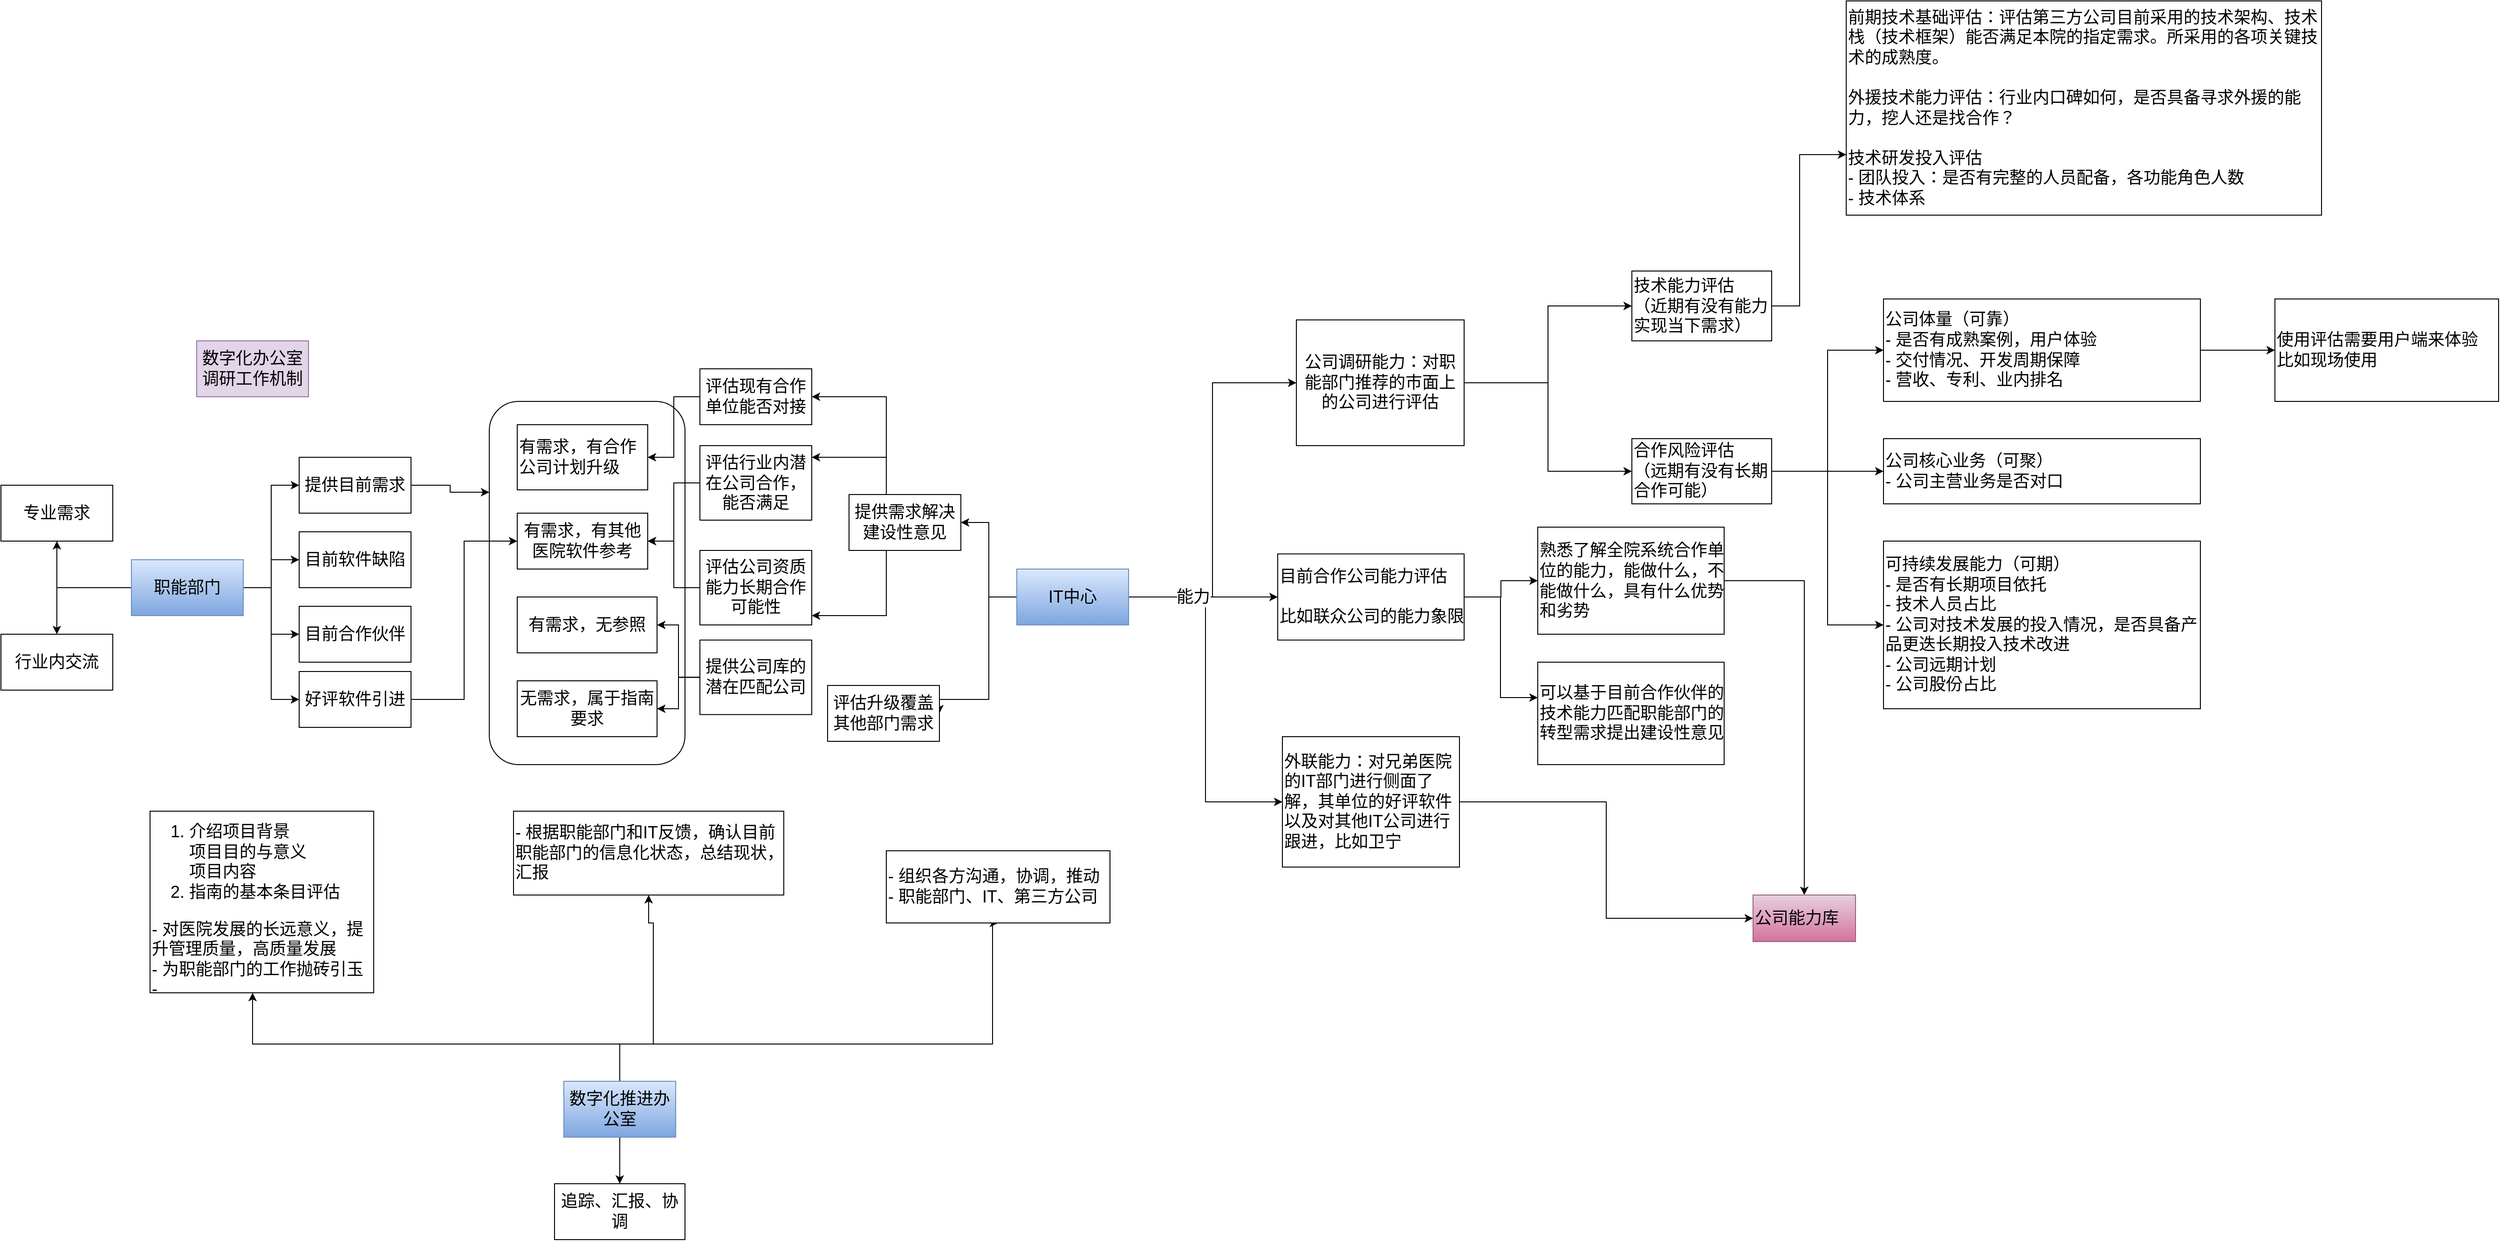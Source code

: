 <mxfile version="16.5.3" type="github">
  <diagram id="6M_3DbEyFA1FZBRwcw8G" name="Page-1">
    <mxGraphModel dx="2117" dy="1796" grid="1" gridSize="10" guides="1" tooltips="1" connect="1" arrows="1" fold="1" page="1" pageScale="1" pageWidth="827" pageHeight="1169" math="0" shadow="0">
      <root>
        <mxCell id="0" />
        <mxCell id="1" parent="0" />
        <mxCell id="uj3Y6mQmVN2Dnn5M9_Hd-3" value="" style="rounded=1;whiteSpace=wrap;html=1;" vertex="1" parent="1">
          <mxGeometry x="344" y="70" width="210" height="390" as="geometry" />
        </mxCell>
        <mxCell id="hiLATxAfCj0K_WwFSRv8-3" value="" style="edgeStyle=orthogonalEdgeStyle;rounded=0;orthogonalLoop=1;jettySize=auto;html=1;fontSize=18;" parent="1" source="hiLATxAfCj0K_WwFSRv8-1" target="hiLATxAfCj0K_WwFSRv8-2" edge="1">
          <mxGeometry relative="1" as="geometry" />
        </mxCell>
        <mxCell id="hiLATxAfCj0K_WwFSRv8-6" style="edgeStyle=orthogonalEdgeStyle;rounded=0;orthogonalLoop=1;jettySize=auto;html=1;entryX=0;entryY=0.5;entryDx=0;entryDy=0;fontSize=18;" parent="1" source="hiLATxAfCj0K_WwFSRv8-1" target="hiLATxAfCj0K_WwFSRv8-5" edge="1">
          <mxGeometry relative="1" as="geometry" />
        </mxCell>
        <mxCell id="hiLATxAfCj0K_WwFSRv8-9" style="edgeStyle=orthogonalEdgeStyle;rounded=0;orthogonalLoop=1;jettySize=auto;html=1;entryX=0;entryY=0.5;entryDx=0;entryDy=0;fontSize=18;" parent="1" source="hiLATxAfCj0K_WwFSRv8-1" target="hiLATxAfCj0K_WwFSRv8-8" edge="1">
          <mxGeometry relative="1" as="geometry" />
        </mxCell>
        <mxCell id="hiLATxAfCj0K_WwFSRv8-69" value="" style="edgeStyle=orthogonalEdgeStyle;rounded=0;orthogonalLoop=1;jettySize=auto;html=1;fontSize=18;" parent="1" source="hiLATxAfCj0K_WwFSRv8-1" target="hiLATxAfCj0K_WwFSRv8-68" edge="1">
          <mxGeometry relative="1" as="geometry" />
        </mxCell>
        <mxCell id="hiLATxAfCj0K_WwFSRv8-71" style="edgeStyle=orthogonalEdgeStyle;rounded=0;orthogonalLoop=1;jettySize=auto;html=1;entryX=0.5;entryY=0;entryDx=0;entryDy=0;fontSize=18;" parent="1" source="hiLATxAfCj0K_WwFSRv8-1" target="hiLATxAfCj0K_WwFSRv8-70" edge="1">
          <mxGeometry relative="1" as="geometry" />
        </mxCell>
        <mxCell id="hiLATxAfCj0K_WwFSRv8-77" style="edgeStyle=orthogonalEdgeStyle;rounded=0;orthogonalLoop=1;jettySize=auto;html=1;entryX=0;entryY=0.5;entryDx=0;entryDy=0;fontSize=18;" parent="1" source="hiLATxAfCj0K_WwFSRv8-1" target="hiLATxAfCj0K_WwFSRv8-76" edge="1">
          <mxGeometry relative="1" as="geometry" />
        </mxCell>
        <mxCell id="hiLATxAfCj0K_WwFSRv8-1" value="职能部门" style="rounded=0;whiteSpace=wrap;html=1;fontSize=18;" parent="1" vertex="1">
          <mxGeometry x="-40" y="240" width="120" height="60" as="geometry" />
        </mxCell>
        <mxCell id="hiLATxAfCj0K_WwFSRv8-2" value="目前软件缺陷" style="rounded=0;whiteSpace=wrap;html=1;fontSize=18;" parent="1" vertex="1">
          <mxGeometry x="140" y="210" width="120" height="60" as="geometry" />
        </mxCell>
        <mxCell id="hiLATxAfCj0K_WwFSRv8-4" value="数字化办公室调研工作机制" style="rounded=0;whiteSpace=wrap;html=1;fontSize=18;strokeColor=#9673a6;fillColor=#e1d5e7;" parent="1" vertex="1">
          <mxGeometry x="30" y="5" width="120" height="60" as="geometry" />
        </mxCell>
        <mxCell id="uj3Y6mQmVN2Dnn5M9_Hd-4" value="" style="edgeStyle=orthogonalEdgeStyle;rounded=0;orthogonalLoop=1;jettySize=auto;html=1;entryX=0;entryY=0.25;entryDx=0;entryDy=0;" edge="1" parent="1" source="hiLATxAfCj0K_WwFSRv8-5" target="uj3Y6mQmVN2Dnn5M9_Hd-3">
          <mxGeometry relative="1" as="geometry" />
        </mxCell>
        <mxCell id="hiLATxAfCj0K_WwFSRv8-5" value="提供目前需求" style="rounded=0;whiteSpace=wrap;html=1;fontSize=18;" parent="1" vertex="1">
          <mxGeometry x="140" y="130" width="120" height="60" as="geometry" />
        </mxCell>
        <mxCell id="hiLATxAfCj0K_WwFSRv8-11" style="edgeStyle=orthogonalEdgeStyle;rounded=0;orthogonalLoop=1;jettySize=auto;html=1;entryX=1;entryY=0.5;entryDx=0;entryDy=0;fontSize=18;" parent="1" source="hiLATxAfCj0K_WwFSRv8-7" target="hiLATxAfCj0K_WwFSRv8-10" edge="1">
          <mxGeometry relative="1" as="geometry" />
        </mxCell>
        <mxCell id="hiLATxAfCj0K_WwFSRv8-33" style="edgeStyle=orthogonalEdgeStyle;rounded=0;orthogonalLoop=1;jettySize=auto;html=1;entryX=1;entryY=0.5;entryDx=0;entryDy=0;fontSize=18;" parent="1" source="hiLATxAfCj0K_WwFSRv8-7" target="hiLATxAfCj0K_WwFSRv8-32" edge="1">
          <mxGeometry relative="1" as="geometry">
            <Array as="points">
              <mxPoint x="880" y="280" />
              <mxPoint x="880" y="390" />
            </Array>
          </mxGeometry>
        </mxCell>
        <mxCell id="hiLATxAfCj0K_WwFSRv8-37" style="edgeStyle=orthogonalEdgeStyle;rounded=0;orthogonalLoop=1;jettySize=auto;html=1;entryX=0;entryY=0.5;entryDx=0;entryDy=0;fontSize=18;" parent="1" source="hiLATxAfCj0K_WwFSRv8-7" target="hiLATxAfCj0K_WwFSRv8-34" edge="1">
          <mxGeometry relative="1" as="geometry" />
        </mxCell>
        <mxCell id="hiLATxAfCj0K_WwFSRv8-38" style="edgeStyle=orthogonalEdgeStyle;rounded=0;orthogonalLoop=1;jettySize=auto;html=1;entryX=0;entryY=0.5;entryDx=0;entryDy=0;fontSize=18;" parent="1" source="hiLATxAfCj0K_WwFSRv8-7" target="hiLATxAfCj0K_WwFSRv8-35" edge="1">
          <mxGeometry relative="1" as="geometry" />
        </mxCell>
        <mxCell id="hiLATxAfCj0K_WwFSRv8-39" style="edgeStyle=orthogonalEdgeStyle;rounded=0;orthogonalLoop=1;jettySize=auto;html=1;entryX=0;entryY=0.5;entryDx=0;entryDy=0;fontSize=18;" parent="1" source="hiLATxAfCj0K_WwFSRv8-7" target="hiLATxAfCj0K_WwFSRv8-36" edge="1">
          <mxGeometry relative="1" as="geometry" />
        </mxCell>
        <mxCell id="hiLATxAfCj0K_WwFSRv8-45" value="能力" style="edgeLabel;html=1;align=center;verticalAlign=middle;resizable=0;points=[];fontSize=18;" parent="hiLATxAfCj0K_WwFSRv8-39" vertex="1" connectable="0">
          <mxGeometry x="-0.641" relative="1" as="geometry">
            <mxPoint as="offset" />
          </mxGeometry>
        </mxCell>
        <mxCell id="hiLATxAfCj0K_WwFSRv8-7" value="IT中心" style="rounded=0;whiteSpace=wrap;html=1;fontSize=18;" parent="1" vertex="1">
          <mxGeometry x="910" y="250" width="120" height="60" as="geometry" />
        </mxCell>
        <mxCell id="hiLATxAfCj0K_WwFSRv8-8" value="目前合作伙伴" style="rounded=0;whiteSpace=wrap;html=1;fontSize=18;" parent="1" vertex="1">
          <mxGeometry x="140" y="290" width="120" height="60" as="geometry" />
        </mxCell>
        <mxCell id="hiLATxAfCj0K_WwFSRv8-27" value="" style="edgeStyle=orthogonalEdgeStyle;rounded=0;orthogonalLoop=1;jettySize=auto;html=1;fontSize=18;" parent="1" source="hiLATxAfCj0K_WwFSRv8-10" target="hiLATxAfCj0K_WwFSRv8-26" edge="1">
          <mxGeometry relative="1" as="geometry">
            <Array as="points">
              <mxPoint x="770" y="130" />
            </Array>
          </mxGeometry>
        </mxCell>
        <mxCell id="hiLATxAfCj0K_WwFSRv8-29" value="" style="edgeStyle=orthogonalEdgeStyle;rounded=0;orthogonalLoop=1;jettySize=auto;html=1;fontSize=18;" parent="1" source="hiLATxAfCj0K_WwFSRv8-10" target="hiLATxAfCj0K_WwFSRv8-28" edge="1">
          <mxGeometry relative="1" as="geometry">
            <Array as="points">
              <mxPoint x="770" y="300" />
            </Array>
          </mxGeometry>
        </mxCell>
        <mxCell id="hiLATxAfCj0K_WwFSRv8-67" style="edgeStyle=orthogonalEdgeStyle;rounded=0;orthogonalLoop=1;jettySize=auto;html=1;fontSize=18;" parent="1" source="hiLATxAfCj0K_WwFSRv8-10" target="hiLATxAfCj0K_WwFSRv8-65" edge="1">
          <mxGeometry relative="1" as="geometry">
            <Array as="points">
              <mxPoint x="770" y="65" />
            </Array>
          </mxGeometry>
        </mxCell>
        <mxCell id="hiLATxAfCj0K_WwFSRv8-10" value="提供需求解决建设性意见" style="rounded=0;whiteSpace=wrap;html=1;fontSize=18;" parent="1" vertex="1">
          <mxGeometry x="730" y="170" width="120" height="60" as="geometry" />
        </mxCell>
        <mxCell id="hiLATxAfCj0K_WwFSRv8-15" value="&lt;div&gt;&lt;ol&gt;&lt;li&gt;&lt;span&gt;介绍项目背景&lt;br&gt;&lt;/span&gt;项目目的与意义&lt;br&gt;项目内容&lt;/li&gt;&lt;li&gt;指南的基本条目评估&lt;br&gt;&lt;/li&gt;&lt;/ol&gt;&lt;/div&gt;&lt;div&gt;&lt;span&gt;- 对医院发展的长远意义，提升管理质量，高质量发展&lt;/span&gt;&lt;br&gt;&lt;/div&gt;&lt;div&gt;&lt;span&gt;- 为职能部门的工作抛砖引玉&amp;nbsp;&lt;/span&gt;&lt;/div&gt;&lt;div&gt;-&amp;nbsp;&lt;span&gt;&lt;br&gt;&lt;/span&gt;&lt;/div&gt;" style="rounded=0;whiteSpace=wrap;html=1;fontSize=18;align=left;" parent="1" vertex="1">
          <mxGeometry x="-20" y="510" width="240" height="195" as="geometry" />
        </mxCell>
        <mxCell id="hiLATxAfCj0K_WwFSRv8-17" style="edgeStyle=orthogonalEdgeStyle;rounded=0;orthogonalLoop=1;jettySize=auto;html=1;fontSize=18;" parent="1" source="hiLATxAfCj0K_WwFSRv8-16" target="hiLATxAfCj0K_WwFSRv8-15" edge="1">
          <mxGeometry relative="1" as="geometry">
            <Array as="points">
              <mxPoint x="484" y="760" />
              <mxPoint x="90" y="760" />
            </Array>
          </mxGeometry>
        </mxCell>
        <mxCell id="hiLATxAfCj0K_WwFSRv8-73" value="" style="edgeStyle=orthogonalEdgeStyle;rounded=0;orthogonalLoop=1;jettySize=auto;html=1;fontSize=18;" parent="1" source="hiLATxAfCj0K_WwFSRv8-16" target="hiLATxAfCj0K_WwFSRv8-72" edge="1">
          <mxGeometry relative="1" as="geometry" />
        </mxCell>
        <mxCell id="hiLATxAfCj0K_WwFSRv8-74" style="edgeStyle=orthogonalEdgeStyle;rounded=0;orthogonalLoop=1;jettySize=auto;html=1;entryX=0.5;entryY=1;entryDx=0;entryDy=0;fontSize=18;" parent="1" source="hiLATxAfCj0K_WwFSRv8-16" target="hiLATxAfCj0K_WwFSRv8-18" edge="1">
          <mxGeometry relative="1" as="geometry">
            <Array as="points">
              <mxPoint x="484" y="760" />
              <mxPoint x="520" y="760" />
              <mxPoint x="520" y="630" />
              <mxPoint x="515" y="630" />
            </Array>
          </mxGeometry>
        </mxCell>
        <mxCell id="hiLATxAfCj0K_WwFSRv8-75" style="edgeStyle=orthogonalEdgeStyle;rounded=0;orthogonalLoop=1;jettySize=auto;html=1;entryX=0.5;entryY=1;entryDx=0;entryDy=0;fontSize=18;" parent="1" source="hiLATxAfCj0K_WwFSRv8-16" target="hiLATxAfCj0K_WwFSRv8-19" edge="1">
          <mxGeometry relative="1" as="geometry">
            <Array as="points">
              <mxPoint x="484" y="760" />
              <mxPoint x="884" y="760" />
            </Array>
          </mxGeometry>
        </mxCell>
        <mxCell id="hiLATxAfCj0K_WwFSRv8-16" value="数字化推进办公室" style="rounded=0;whiteSpace=wrap;html=1;fontSize=18;fillColor=#dae8fc;gradientColor=#7ea6e0;strokeColor=#6c8ebf;" parent="1" vertex="1">
          <mxGeometry x="424" y="800" width="120" height="60" as="geometry" />
        </mxCell>
        <mxCell id="hiLATxAfCj0K_WwFSRv8-18" value="- 根据职能部门和IT反馈，确认目前职能部门的信息化状态，总结现状，汇报" style="rounded=0;whiteSpace=wrap;html=1;fontSize=18;align=left;" parent="1" vertex="1">
          <mxGeometry x="370" y="510" width="290" height="90" as="geometry" />
        </mxCell>
        <mxCell id="hiLATxAfCj0K_WwFSRv8-19" value="&lt;div&gt;&lt;/div&gt;- 组织各方沟通，协调，推动&lt;br&gt;- &lt;span&gt;职能部门、IT、第三方公司&lt;br&gt;&lt;/span&gt;" style="rounded=0;whiteSpace=wrap;html=1;fontSize=18;align=left;" parent="1" vertex="1">
          <mxGeometry x="770" y="552.5" width="240" height="77.5" as="geometry" />
        </mxCell>
        <mxCell id="hiLATxAfCj0K_WwFSRv8-20" value="有需求，无参照" style="rounded=0;whiteSpace=wrap;html=1;fontSize=18;" parent="1" vertex="1">
          <mxGeometry x="374" y="280" width="150" height="60" as="geometry" />
        </mxCell>
        <mxCell id="hiLATxAfCj0K_WwFSRv8-22" value="有需求，有合作公司计划升级" style="rounded=0;whiteSpace=wrap;html=1;fontSize=18;align=left;" parent="1" vertex="1">
          <mxGeometry x="374" y="95" width="140" height="70" as="geometry" />
        </mxCell>
        <mxCell id="hiLATxAfCj0K_WwFSRv8-24" value="无需求，属于指南要求" style="rounded=0;whiteSpace=wrap;html=1;fontSize=18;" parent="1" vertex="1">
          <mxGeometry x="374" y="370" width="150" height="60" as="geometry" />
        </mxCell>
        <mxCell id="uj3Y6mQmVN2Dnn5M9_Hd-7" style="edgeStyle=orthogonalEdgeStyle;rounded=0;orthogonalLoop=1;jettySize=auto;html=1;entryX=1;entryY=0.5;entryDx=0;entryDy=0;" edge="1" parent="1" source="hiLATxAfCj0K_WwFSRv8-26" target="hiLATxAfCj0K_WwFSRv8-30">
          <mxGeometry relative="1" as="geometry" />
        </mxCell>
        <mxCell id="hiLATxAfCj0K_WwFSRv8-26" value="评估行业内潜在公司合作，能否满足" style="rounded=0;whiteSpace=wrap;html=1;fontSize=18;" parent="1" vertex="1">
          <mxGeometry x="570" y="117.5" width="120" height="80" as="geometry" />
        </mxCell>
        <mxCell id="uj3Y6mQmVN2Dnn5M9_Hd-9" style="edgeStyle=orthogonalEdgeStyle;rounded=0;orthogonalLoop=1;jettySize=auto;html=1;entryX=1;entryY=0.5;entryDx=0;entryDy=0;" edge="1" parent="1" source="hiLATxAfCj0K_WwFSRv8-28" target="hiLATxAfCj0K_WwFSRv8-30">
          <mxGeometry relative="1" as="geometry" />
        </mxCell>
        <mxCell id="hiLATxAfCj0K_WwFSRv8-28" value="评估公司资质能力长期合作可能性" style="rounded=0;whiteSpace=wrap;html=1;fontSize=18;" parent="1" vertex="1">
          <mxGeometry x="570" y="230" width="120" height="80" as="geometry" />
        </mxCell>
        <mxCell id="hiLATxAfCj0K_WwFSRv8-30" value="有需求，有其他医院软件参考" style="rounded=0;whiteSpace=wrap;html=1;fontSize=18;" parent="1" vertex="1">
          <mxGeometry x="374" y="190" width="140" height="60" as="geometry" />
        </mxCell>
        <mxCell id="hiLATxAfCj0K_WwFSRv8-32" value="评估升级覆盖其他部门需求" style="rounded=0;whiteSpace=wrap;html=1;fontSize=18;" parent="1" vertex="1">
          <mxGeometry x="707" y="375" width="120" height="60" as="geometry" />
        </mxCell>
        <mxCell id="hiLATxAfCj0K_WwFSRv8-41" value="" style="edgeStyle=orthogonalEdgeStyle;rounded=0;orthogonalLoop=1;jettySize=auto;html=1;fontSize=18;exitX=1;exitY=0.5;exitDx=0;exitDy=0;" parent="1" source="hiLATxAfCj0K_WwFSRv8-46" target="hiLATxAfCj0K_WwFSRv8-40" edge="1">
          <mxGeometry relative="1" as="geometry">
            <Array as="points">
              <mxPoint x="1750" y="-32" />
              <mxPoint x="1750" y="-195" />
            </Array>
          </mxGeometry>
        </mxCell>
        <mxCell id="hiLATxAfCj0K_WwFSRv8-49" style="edgeStyle=orthogonalEdgeStyle;rounded=0;orthogonalLoop=1;jettySize=auto;html=1;entryX=0;entryY=0.5;entryDx=0;entryDy=0;fontSize=18;" parent="1" source="hiLATxAfCj0K_WwFSRv8-34" target="hiLATxAfCj0K_WwFSRv8-46" edge="1">
          <mxGeometry relative="1" as="geometry" />
        </mxCell>
        <mxCell id="hiLATxAfCj0K_WwFSRv8-50" style="edgeStyle=orthogonalEdgeStyle;rounded=0;orthogonalLoop=1;jettySize=auto;html=1;entryX=0;entryY=0.5;entryDx=0;entryDy=0;fontSize=18;" parent="1" source="hiLATxAfCj0K_WwFSRv8-34" target="hiLATxAfCj0K_WwFSRv8-47" edge="1">
          <mxGeometry relative="1" as="geometry" />
        </mxCell>
        <mxCell id="hiLATxAfCj0K_WwFSRv8-34" value="&lt;span style=&quot;text-align: left&quot;&gt;公司调研能力：对职能部门推荐的市面上的公司&lt;/span&gt;进行评估" style="rounded=0;whiteSpace=wrap;html=1;fontSize=18;" parent="1" vertex="1">
          <mxGeometry x="1210" y="-17.5" width="180" height="135" as="geometry" />
        </mxCell>
        <mxCell id="hiLATxAfCj0K_WwFSRv8-59" value="" style="edgeStyle=orthogonalEdgeStyle;rounded=0;orthogonalLoop=1;jettySize=auto;html=1;fontSize=18;" parent="1" source="hiLATxAfCj0K_WwFSRv8-35" target="hiLATxAfCj0K_WwFSRv8-58" edge="1">
          <mxGeometry relative="1" as="geometry">
            <Array as="points">
              <mxPoint x="1429" y="280" />
              <mxPoint x="1429" y="388" />
            </Array>
          </mxGeometry>
        </mxCell>
        <mxCell id="hiLATxAfCj0K_WwFSRv8-61" style="edgeStyle=orthogonalEdgeStyle;rounded=0;orthogonalLoop=1;jettySize=auto;html=1;entryX=0;entryY=0.5;entryDx=0;entryDy=0;fontSize=18;" parent="1" source="hiLATxAfCj0K_WwFSRv8-35" target="hiLATxAfCj0K_WwFSRv8-60" edge="1">
          <mxGeometry relative="1" as="geometry" />
        </mxCell>
        <mxCell id="hiLATxAfCj0K_WwFSRv8-35" value="目前合作公司能力评估&lt;br&gt;&lt;br&gt;比如联众公司的能力象限" style="rounded=0;whiteSpace=wrap;html=1;fontSize=18;align=left;" parent="1" vertex="1">
          <mxGeometry x="1190" y="233.75" width="200" height="92.5" as="geometry" />
        </mxCell>
        <mxCell id="hiLATxAfCj0K_WwFSRv8-63" style="edgeStyle=orthogonalEdgeStyle;rounded=0;orthogonalLoop=1;jettySize=auto;html=1;entryX=0;entryY=0.5;entryDx=0;entryDy=0;fontSize=18;" parent="1" source="hiLATxAfCj0K_WwFSRv8-36" target="hiLATxAfCj0K_WwFSRv8-62" edge="1">
          <mxGeometry relative="1" as="geometry" />
        </mxCell>
        <mxCell id="hiLATxAfCj0K_WwFSRv8-36" value="外联能力：对兄弟医院的IT部门进行侧面了解，其单位的好评软件以及对其他IT公司进行跟进，比如卫宁" style="rounded=0;whiteSpace=wrap;html=1;fontSize=18;align=left;" parent="1" vertex="1">
          <mxGeometry x="1195" y="430" width="190" height="140" as="geometry" />
        </mxCell>
        <mxCell id="hiLATxAfCj0K_WwFSRv8-40" value="前期技术基础评估：评估第三方公司目前采用的技术架构、技术栈（技术框架）能否满足本院的指定需求。所采用的各项关键技术的成熟度。&lt;br&gt;&lt;br&gt;外援技术能力评估：行业内口碑如何，是否具备寻求外援的能力，挖人还是找合作？&lt;br&gt;&lt;br&gt;技术研发投入评估&lt;br&gt;- 团队投入：是否有完整的人员配备，各功能角色人数&lt;br&gt;- 技术体系" style="rounded=0;whiteSpace=wrap;html=1;fontSize=18;align=left;" parent="1" vertex="1">
          <mxGeometry x="1800" y="-360" width="510" height="230" as="geometry" />
        </mxCell>
        <mxCell id="hiLATxAfCj0K_WwFSRv8-46" value="技术能力评估&lt;br&gt;（近期有没有能力实现当下需求）" style="rounded=0;whiteSpace=wrap;html=1;fontSize=18;align=left;" parent="1" vertex="1">
          <mxGeometry x="1570" y="-70" width="150" height="75" as="geometry" />
        </mxCell>
        <mxCell id="hiLATxAfCj0K_WwFSRv8-52" style="edgeStyle=orthogonalEdgeStyle;rounded=0;orthogonalLoop=1;jettySize=auto;html=1;entryX=0;entryY=0.5;entryDx=0;entryDy=0;fontSize=18;" parent="1" source="hiLATxAfCj0K_WwFSRv8-47" target="hiLATxAfCj0K_WwFSRv8-48" edge="1">
          <mxGeometry relative="1" as="geometry" />
        </mxCell>
        <mxCell id="hiLATxAfCj0K_WwFSRv8-56" style="edgeStyle=orthogonalEdgeStyle;rounded=0;orthogonalLoop=1;jettySize=auto;html=1;entryX=0;entryY=0.5;entryDx=0;entryDy=0;fontSize=18;" parent="1" source="hiLATxAfCj0K_WwFSRv8-47" target="hiLATxAfCj0K_WwFSRv8-54" edge="1">
          <mxGeometry relative="1" as="geometry" />
        </mxCell>
        <mxCell id="hiLATxAfCj0K_WwFSRv8-57" style="edgeStyle=orthogonalEdgeStyle;rounded=0;orthogonalLoop=1;jettySize=auto;html=1;entryX=0;entryY=0.5;entryDx=0;entryDy=0;fontSize=18;" parent="1" source="hiLATxAfCj0K_WwFSRv8-47" target="hiLATxAfCj0K_WwFSRv8-55" edge="1">
          <mxGeometry relative="1" as="geometry" />
        </mxCell>
        <mxCell id="hiLATxAfCj0K_WwFSRv8-47" value="合作风险评估&lt;br&gt;（远期有没有长期合作可能）" style="rounded=0;whiteSpace=wrap;html=1;fontSize=18;align=left;" parent="1" vertex="1">
          <mxGeometry x="1570" y="110" width="150" height="70" as="geometry" />
        </mxCell>
        <mxCell id="uj3Y6mQmVN2Dnn5M9_Hd-2" value="" style="edgeStyle=orthogonalEdgeStyle;rounded=0;orthogonalLoop=1;jettySize=auto;html=1;" edge="1" parent="1" source="hiLATxAfCj0K_WwFSRv8-48" target="uj3Y6mQmVN2Dnn5M9_Hd-1">
          <mxGeometry relative="1" as="geometry" />
        </mxCell>
        <mxCell id="hiLATxAfCj0K_WwFSRv8-48" value="公司体量（可靠）&lt;br&gt;- 是否有成熟案例，用户体验&lt;br&gt;- 交付情况、开发周期保障&lt;br&gt;- 营收、专利、业内排名" style="rounded=0;whiteSpace=wrap;html=1;fontSize=18;align=left;" parent="1" vertex="1">
          <mxGeometry x="1840" y="-40" width="340" height="110" as="geometry" />
        </mxCell>
        <mxCell id="hiLATxAfCj0K_WwFSRv8-54" value="公司核心业务（可聚）&lt;br&gt;- 公司主营业务是否对口" style="rounded=0;whiteSpace=wrap;html=1;fontSize=18;align=left;" parent="1" vertex="1">
          <mxGeometry x="1840" y="110" width="340" height="70" as="geometry" />
        </mxCell>
        <mxCell id="hiLATxAfCj0K_WwFSRv8-55" value="可持续发展能力（可期）&lt;br&gt;- 是否有长期项目依托&lt;br&gt;- 技术人员占比&lt;br&gt;- 公司对技术发展的投入情况，是否具备产品更迭长期投入技术改进&lt;br&gt;- 公司远期计划&lt;br&gt;- 公司股份占比&lt;br&gt;" style="rounded=0;whiteSpace=wrap;html=1;fontSize=18;align=left;" parent="1" vertex="1">
          <mxGeometry x="1840" y="220" width="340" height="180" as="geometry" />
        </mxCell>
        <mxCell id="hiLATxAfCj0K_WwFSRv8-58" value="可以基于目前合作伙伴的技术能力匹配职能部门的转型需求提出建设性意见" style="rounded=0;whiteSpace=wrap;html=1;fontSize=18;align=left;" parent="1" vertex="1">
          <mxGeometry x="1469" y="350" width="200" height="110" as="geometry" />
        </mxCell>
        <mxCell id="hiLATxAfCj0K_WwFSRv8-64" style="edgeStyle=orthogonalEdgeStyle;rounded=0;orthogonalLoop=1;jettySize=auto;html=1;entryX=0.5;entryY=0;entryDx=0;entryDy=0;fontSize=18;" parent="1" source="hiLATxAfCj0K_WwFSRv8-60" target="hiLATxAfCj0K_WwFSRv8-62" edge="1">
          <mxGeometry relative="1" as="geometry" />
        </mxCell>
        <mxCell id="hiLATxAfCj0K_WwFSRv8-60" value="熟悉了解全院系统合作单位的能力，能做什么，不能做什么，具有什么优势和劣势" style="rounded=0;whiteSpace=wrap;html=1;fontSize=18;align=left;" parent="1" vertex="1">
          <mxGeometry x="1469" y="205" width="200" height="115" as="geometry" />
        </mxCell>
        <mxCell id="hiLATxAfCj0K_WwFSRv8-62" value="公司能力库" style="rounded=0;whiteSpace=wrap;html=1;fontSize=18;align=left;fillColor=#e6d0de;strokeColor=#996185;gradientColor=#d5739d;" parent="1" vertex="1">
          <mxGeometry x="1700" y="600" width="110" height="50" as="geometry" />
        </mxCell>
        <mxCell id="uj3Y6mQmVN2Dnn5M9_Hd-8" style="edgeStyle=orthogonalEdgeStyle;rounded=0;orthogonalLoop=1;jettySize=auto;html=1;entryX=1;entryY=0.5;entryDx=0;entryDy=0;" edge="1" parent="1" source="hiLATxAfCj0K_WwFSRv8-65" target="hiLATxAfCj0K_WwFSRv8-22">
          <mxGeometry relative="1" as="geometry" />
        </mxCell>
        <mxCell id="hiLATxAfCj0K_WwFSRv8-65" value="评估现有合作单位能否对接" style="rounded=0;whiteSpace=wrap;html=1;fontSize=18;" parent="1" vertex="1">
          <mxGeometry x="570" y="35" width="120" height="60" as="geometry" />
        </mxCell>
        <mxCell id="hiLATxAfCj0K_WwFSRv8-68" value="专业需求" style="rounded=0;whiteSpace=wrap;html=1;fontSize=18;" parent="1" vertex="1">
          <mxGeometry x="-180" y="160" width="120" height="60" as="geometry" />
        </mxCell>
        <mxCell id="hiLATxAfCj0K_WwFSRv8-70" value="行业内交流" style="rounded=0;whiteSpace=wrap;html=1;fontSize=18;" parent="1" vertex="1">
          <mxGeometry x="-180" y="320" width="120" height="60" as="geometry" />
        </mxCell>
        <mxCell id="hiLATxAfCj0K_WwFSRv8-72" value="追踪、汇报、协调" style="rounded=0;whiteSpace=wrap;html=1;fontSize=18;" parent="1" vertex="1">
          <mxGeometry x="414" y="910" width="140" height="60" as="geometry" />
        </mxCell>
        <mxCell id="uj3Y6mQmVN2Dnn5M9_Hd-5" style="edgeStyle=orthogonalEdgeStyle;rounded=0;orthogonalLoop=1;jettySize=auto;html=1;entryX=0;entryY=0.5;entryDx=0;entryDy=0;" edge="1" parent="1" source="hiLATxAfCj0K_WwFSRv8-76" target="hiLATxAfCj0K_WwFSRv8-30">
          <mxGeometry relative="1" as="geometry" />
        </mxCell>
        <mxCell id="hiLATxAfCj0K_WwFSRv8-76" value="好评软件引进" style="rounded=0;whiteSpace=wrap;html=1;fontSize=18;" parent="1" vertex="1">
          <mxGeometry x="140" y="360" width="120" height="60" as="geometry" />
        </mxCell>
        <mxCell id="hiLATxAfCj0K_WwFSRv8-79" value="职能部门" style="rounded=0;whiteSpace=wrap;html=1;fontSize=18;fillColor=#dae8fc;gradientColor=#7ea6e0;strokeColor=#6c8ebf;" parent="1" vertex="1">
          <mxGeometry x="-40" y="240" width="120" height="60" as="geometry" />
        </mxCell>
        <mxCell id="hiLATxAfCj0K_WwFSRv8-80" value="IT中心" style="rounded=0;whiteSpace=wrap;html=1;fontSize=18;fillColor=#dae8fc;gradientColor=#7ea6e0;strokeColor=#6c8ebf;" parent="1" vertex="1">
          <mxGeometry x="910" y="250" width="120" height="60" as="geometry" />
        </mxCell>
        <mxCell id="uj3Y6mQmVN2Dnn5M9_Hd-1" value="使用评估需要用户端来体验&lt;br&gt;比如现场使用" style="rounded=0;whiteSpace=wrap;html=1;fontSize=18;align=left;" vertex="1" parent="1">
          <mxGeometry x="2260" y="-40" width="240" height="110" as="geometry" />
        </mxCell>
        <mxCell id="uj3Y6mQmVN2Dnn5M9_Hd-11" style="edgeStyle=orthogonalEdgeStyle;rounded=0;orthogonalLoop=1;jettySize=auto;html=1;entryX=1;entryY=0.5;entryDx=0;entryDy=0;" edge="1" parent="1" source="uj3Y6mQmVN2Dnn5M9_Hd-10" target="hiLATxAfCj0K_WwFSRv8-20">
          <mxGeometry relative="1" as="geometry" />
        </mxCell>
        <mxCell id="uj3Y6mQmVN2Dnn5M9_Hd-12" style="edgeStyle=orthogonalEdgeStyle;rounded=0;orthogonalLoop=1;jettySize=auto;html=1;entryX=1;entryY=0.5;entryDx=0;entryDy=0;" edge="1" parent="1" source="uj3Y6mQmVN2Dnn5M9_Hd-10" target="hiLATxAfCj0K_WwFSRv8-24">
          <mxGeometry relative="1" as="geometry" />
        </mxCell>
        <mxCell id="uj3Y6mQmVN2Dnn5M9_Hd-10" value="提供公司库的潜在匹配公司" style="rounded=0;whiteSpace=wrap;html=1;fontSize=18;" vertex="1" parent="1">
          <mxGeometry x="570" y="326.25" width="120" height="80" as="geometry" />
        </mxCell>
      </root>
    </mxGraphModel>
  </diagram>
</mxfile>
